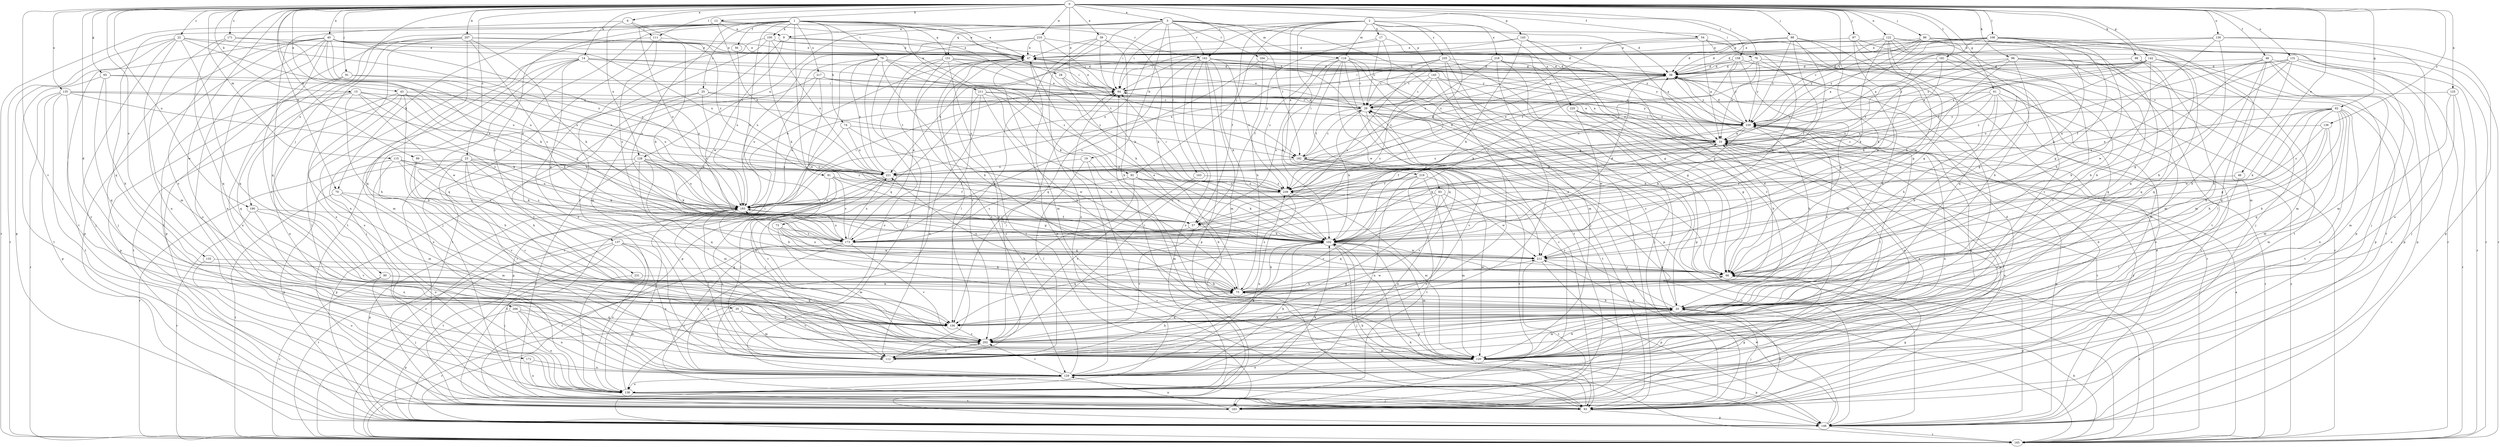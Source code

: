 strict digraph  {
0;
1;
2;
3;
6;
9;
10;
12;
14;
15;
17;
19;
20;
22;
23;
25;
28;
29;
35;
38;
39;
40;
43;
46;
47;
48;
54;
56;
57;
61;
62;
65;
66;
70;
73;
74;
75;
76;
79;
81;
83;
84;
86;
87;
88;
90;
91;
92;
93;
96;
98;
99;
100;
102;
108;
111;
112;
115;
116;
120;
122;
125;
128;
129;
130;
131;
133;
135;
136;
137;
138;
142;
143;
145;
148;
151;
156;
158;
162;
163;
164;
165;
171;
172;
173;
181;
182;
183;
190;
193;
202;
206;
207;
210;
211;
212;
217;
218;
219;
220;
221;
230;
231;
235;
239;
0 -> 3  [label=a];
0 -> 6  [label=a];
0 -> 12  [label=b];
0 -> 14  [label=b];
0 -> 15  [label=b];
0 -> 22  [label=c];
0 -> 23  [label=c];
0 -> 35  [label=d];
0 -> 39  [label=e];
0 -> 40  [label=e];
0 -> 43  [label=e];
0 -> 46  [label=e];
0 -> 48  [label=f];
0 -> 54  [label=f];
0 -> 61  [label=g];
0 -> 62  [label=g];
0 -> 65  [label=g];
0 -> 70  [label=h];
0 -> 76  [label=i];
0 -> 86  [label=j];
0 -> 87  [label=j];
0 -> 88  [label=j];
0 -> 90  [label=j];
0 -> 91  [label=j];
0 -> 96  [label=k];
0 -> 98  [label=k];
0 -> 99  [label=k];
0 -> 108  [label=l];
0 -> 111  [label=l];
0 -> 115  [label=m];
0 -> 122  [label=n];
0 -> 125  [label=n];
0 -> 130  [label=o];
0 -> 131  [label=o];
0 -> 133  [label=o];
0 -> 135  [label=o];
0 -> 136  [label=o];
0 -> 142  [label=p];
0 -> 143  [label=p];
0 -> 158  [label=r];
0 -> 162  [label=r];
0 -> 171  [label=s];
0 -> 172  [label=s];
0 -> 181  [label=t];
0 -> 182  [label=t];
0 -> 190  [label=u];
0 -> 202  [label=v];
0 -> 206  [label=w];
0 -> 207  [label=w];
0 -> 210  [label=w];
0 -> 230  [label=y];
1 -> 25  [label=c];
1 -> 28  [label=c];
1 -> 47  [label=e];
1 -> 56  [label=f];
1 -> 70  [label=h];
1 -> 73  [label=h];
1 -> 74  [label=h];
1 -> 76  [label=i];
1 -> 79  [label=i];
1 -> 81  [label=i];
1 -> 100  [label=k];
1 -> 137  [label=o];
1 -> 151  [label=q];
1 -> 162  [label=r];
1 -> 173  [label=s];
1 -> 190  [label=u];
1 -> 211  [label=w];
1 -> 217  [label=x];
1 -> 231  [label=z];
2 -> 17  [label=b];
2 -> 57  [label=f];
2 -> 83  [label=i];
2 -> 84  [label=i];
2 -> 92  [label=j];
2 -> 116  [label=m];
2 -> 145  [label=p];
2 -> 193  [label=u];
2 -> 218  [label=x];
2 -> 219  [label=x];
2 -> 220  [label=x];
2 -> 235  [label=z];
2 -> 239  [label=z];
3 -> 9  [label=a];
3 -> 19  [label=b];
3 -> 38  [label=d];
3 -> 66  [label=g];
3 -> 84  [label=i];
3 -> 116  [label=m];
3 -> 128  [label=n];
3 -> 151  [label=q];
3 -> 162  [label=r];
3 -> 163  [label=r];
3 -> 164  [label=r];
3 -> 173  [label=s];
3 -> 182  [label=t];
6 -> 111  [label=l];
6 -> 128  [label=n];
6 -> 156  [label=q];
6 -> 239  [label=z];
9 -> 47  [label=e];
9 -> 92  [label=j];
9 -> 120  [label=m];
9 -> 212  [label=w];
10 -> 47  [label=e];
10 -> 57  [label=f];
10 -> 84  [label=i];
10 -> 102  [label=k];
10 -> 138  [label=o];
10 -> 148  [label=p];
10 -> 182  [label=t];
10 -> 221  [label=x];
12 -> 9  [label=a];
12 -> 10  [label=a];
12 -> 47  [label=e];
12 -> 156  [label=q];
12 -> 165  [label=r];
12 -> 193  [label=u];
12 -> 221  [label=x];
14 -> 10  [label=a];
14 -> 38  [label=d];
14 -> 66  [label=g];
14 -> 93  [label=j];
14 -> 120  [label=m];
14 -> 138  [label=o];
14 -> 156  [label=q];
14 -> 182  [label=t];
14 -> 193  [label=u];
15 -> 29  [label=c];
15 -> 75  [label=h];
15 -> 112  [label=l];
15 -> 156  [label=q];
15 -> 173  [label=s];
15 -> 182  [label=t];
15 -> 193  [label=u];
15 -> 212  [label=w];
17 -> 29  [label=c];
17 -> 47  [label=e];
17 -> 57  [label=f];
17 -> 66  [label=g];
17 -> 93  [label=j];
19 -> 112  [label=l];
19 -> 120  [label=m];
19 -> 165  [label=r];
19 -> 221  [label=x];
20 -> 29  [label=c];
20 -> 75  [label=h];
20 -> 93  [label=j];
20 -> 120  [label=m];
20 -> 156  [label=q];
20 -> 230  [label=y];
20 -> 239  [label=z];
22 -> 47  [label=e];
22 -> 93  [label=j];
22 -> 129  [label=n];
22 -> 148  [label=p];
22 -> 156  [label=q];
22 -> 165  [label=r];
22 -> 193  [label=u];
22 -> 221  [label=x];
23 -> 75  [label=h];
23 -> 93  [label=j];
23 -> 102  [label=k];
23 -> 112  [label=l];
23 -> 148  [label=p];
23 -> 173  [label=s];
23 -> 202  [label=v];
23 -> 221  [label=x];
23 -> 239  [label=z];
25 -> 29  [label=c];
25 -> 57  [label=f];
25 -> 138  [label=o];
25 -> 202  [label=v];
25 -> 230  [label=y];
28 -> 10  [label=a];
28 -> 84  [label=i];
28 -> 102  [label=k];
29 -> 47  [label=e];
29 -> 102  [label=k];
29 -> 165  [label=r];
29 -> 182  [label=t];
29 -> 183  [label=t];
29 -> 202  [label=v];
29 -> 230  [label=y];
35 -> 120  [label=m];
35 -> 156  [label=q];
35 -> 165  [label=r];
35 -> 202  [label=v];
38 -> 84  [label=i];
38 -> 102  [label=k];
38 -> 165  [label=r];
38 -> 230  [label=y];
39 -> 20  [label=b];
39 -> 47  [label=e];
39 -> 84  [label=i];
39 -> 102  [label=k];
39 -> 138  [label=o];
39 -> 156  [label=q];
40 -> 47  [label=e];
40 -> 93  [label=j];
40 -> 102  [label=k];
40 -> 129  [label=n];
40 -> 138  [label=o];
40 -> 148  [label=p];
40 -> 183  [label=t];
40 -> 193  [label=u];
40 -> 202  [label=v];
40 -> 221  [label=x];
40 -> 230  [label=y];
40 -> 239  [label=z];
43 -> 20  [label=b];
43 -> 29  [label=c];
43 -> 57  [label=f];
43 -> 102  [label=k];
43 -> 112  [label=l];
43 -> 129  [label=n];
43 -> 183  [label=t];
46 -> 112  [label=l];
46 -> 239  [label=z];
47 -> 38  [label=d];
47 -> 112  [label=l];
47 -> 120  [label=m];
47 -> 193  [label=u];
47 -> 202  [label=v];
47 -> 230  [label=y];
48 -> 20  [label=b];
48 -> 38  [label=d];
48 -> 112  [label=l];
48 -> 120  [label=m];
48 -> 148  [label=p];
48 -> 183  [label=t];
48 -> 193  [label=u];
48 -> 212  [label=w];
54 -> 10  [label=a];
54 -> 47  [label=e];
54 -> 112  [label=l];
54 -> 120  [label=m];
54 -> 212  [label=w];
54 -> 221  [label=x];
56 -> 193  [label=u];
57 -> 102  [label=k];
57 -> 173  [label=s];
57 -> 202  [label=v];
61 -> 20  [label=b];
61 -> 29  [label=c];
61 -> 75  [label=h];
61 -> 138  [label=o];
61 -> 183  [label=t];
61 -> 221  [label=x];
61 -> 239  [label=z];
62 -> 20  [label=b];
62 -> 66  [label=g];
62 -> 75  [label=h];
62 -> 102  [label=k];
62 -> 120  [label=m];
62 -> 129  [label=n];
62 -> 156  [label=q];
62 -> 183  [label=t];
62 -> 212  [label=w];
62 -> 221  [label=x];
62 -> 230  [label=y];
65 -> 75  [label=h];
65 -> 84  [label=i];
65 -> 156  [label=q];
65 -> 183  [label=t];
65 -> 221  [label=x];
66 -> 75  [label=h];
66 -> 148  [label=p];
66 -> 165  [label=r];
66 -> 193  [label=u];
70 -> 120  [label=m];
70 -> 138  [label=o];
70 -> 165  [label=r];
70 -> 193  [label=u];
73 -> 20  [label=b];
73 -> 66  [label=g];
73 -> 75  [label=h];
73 -> 120  [label=m];
73 -> 173  [label=s];
74 -> 10  [label=a];
74 -> 148  [label=p];
74 -> 212  [label=w];
74 -> 221  [label=x];
75 -> 20  [label=b];
75 -> 38  [label=d];
75 -> 47  [label=e];
75 -> 66  [label=g];
75 -> 93  [label=j];
75 -> 102  [label=k];
75 -> 212  [label=w];
75 -> 221  [label=x];
75 -> 239  [label=z];
76 -> 10  [label=a];
76 -> 20  [label=b];
76 -> 38  [label=d];
76 -> 165  [label=r];
76 -> 221  [label=x];
76 -> 230  [label=y];
79 -> 38  [label=d];
79 -> 75  [label=h];
79 -> 102  [label=k];
79 -> 112  [label=l];
79 -> 156  [label=q];
79 -> 165  [label=r];
79 -> 221  [label=x];
79 -> 239  [label=z];
81 -> 20  [label=b];
81 -> 66  [label=g];
81 -> 112  [label=l];
81 -> 173  [label=s];
81 -> 239  [label=z];
83 -> 120  [label=m];
83 -> 129  [label=n];
83 -> 156  [label=q];
83 -> 193  [label=u];
83 -> 212  [label=w];
84 -> 29  [label=c];
84 -> 47  [label=e];
84 -> 193  [label=u];
86 -> 10  [label=a];
86 -> 20  [label=b];
86 -> 38  [label=d];
86 -> 47  [label=e];
86 -> 93  [label=j];
86 -> 156  [label=q];
86 -> 165  [label=r];
86 -> 230  [label=y];
86 -> 239  [label=z];
87 -> 47  [label=e];
87 -> 66  [label=g];
87 -> 93  [label=j];
87 -> 183  [label=t];
87 -> 212  [label=w];
88 -> 20  [label=b];
88 -> 38  [label=d];
88 -> 47  [label=e];
88 -> 57  [label=f];
88 -> 102  [label=k];
88 -> 173  [label=s];
88 -> 230  [label=y];
90 -> 75  [label=h];
90 -> 93  [label=j];
90 -> 156  [label=q];
90 -> 165  [label=r];
91 -> 84  [label=i];
91 -> 129  [label=n];
91 -> 148  [label=p];
91 -> 193  [label=u];
92 -> 20  [label=b];
92 -> 102  [label=k];
92 -> 173  [label=s];
92 -> 202  [label=v];
92 -> 239  [label=z];
93 -> 10  [label=a];
93 -> 20  [label=b];
93 -> 47  [label=e];
93 -> 66  [label=g];
93 -> 102  [label=k];
93 -> 148  [label=p];
96 -> 38  [label=d];
96 -> 66  [label=g];
96 -> 102  [label=k];
96 -> 148  [label=p];
96 -> 156  [label=q];
96 -> 183  [label=t];
96 -> 230  [label=y];
98 -> 38  [label=d];
98 -> 120  [label=m];
98 -> 156  [label=q];
99 -> 75  [label=h];
99 -> 202  [label=v];
99 -> 221  [label=x];
100 -> 38  [label=d];
100 -> 47  [label=e];
100 -> 102  [label=k];
100 -> 112  [label=l];
100 -> 138  [label=o];
100 -> 221  [label=x];
102 -> 10  [label=a];
102 -> 38  [label=d];
102 -> 93  [label=j];
102 -> 120  [label=m];
102 -> 148  [label=p];
102 -> 156  [label=q];
102 -> 212  [label=w];
108 -> 10  [label=a];
108 -> 20  [label=b];
108 -> 29  [label=c];
108 -> 38  [label=d];
108 -> 47  [label=e];
108 -> 66  [label=g];
108 -> 75  [label=h];
108 -> 84  [label=i];
108 -> 102  [label=k];
108 -> 120  [label=m];
108 -> 165  [label=r];
108 -> 239  [label=z];
111 -> 47  [label=e];
111 -> 93  [label=j];
111 -> 102  [label=k];
111 -> 173  [label=s];
111 -> 183  [label=t];
112 -> 75  [label=h];
112 -> 84  [label=i];
112 -> 102  [label=k];
112 -> 193  [label=u];
112 -> 202  [label=v];
115 -> 102  [label=k];
115 -> 120  [label=m];
115 -> 165  [label=r];
115 -> 173  [label=s];
115 -> 193  [label=u];
115 -> 221  [label=x];
116 -> 20  [label=b];
116 -> 29  [label=c];
116 -> 38  [label=d];
116 -> 102  [label=k];
116 -> 148  [label=p];
116 -> 156  [label=q];
116 -> 173  [label=s];
116 -> 183  [label=t];
116 -> 212  [label=w];
116 -> 239  [label=z];
120 -> 10  [label=a];
120 -> 20  [label=b];
120 -> 38  [label=d];
120 -> 84  [label=i];
120 -> 93  [label=j];
120 -> 129  [label=n];
120 -> 148  [label=p];
122 -> 47  [label=e];
122 -> 66  [label=g];
122 -> 102  [label=k];
122 -> 148  [label=p];
122 -> 156  [label=q];
122 -> 165  [label=r];
122 -> 202  [label=v];
122 -> 212  [label=w];
122 -> 239  [label=z];
125 -> 29  [label=c];
125 -> 120  [label=m];
125 -> 138  [label=o];
125 -> 165  [label=r];
128 -> 57  [label=f];
128 -> 93  [label=j];
128 -> 102  [label=k];
128 -> 120  [label=m];
128 -> 148  [label=p];
128 -> 156  [label=q];
128 -> 193  [label=u];
128 -> 221  [label=x];
129 -> 10  [label=a];
129 -> 29  [label=c];
129 -> 47  [label=e];
129 -> 84  [label=i];
129 -> 102  [label=k];
129 -> 138  [label=o];
129 -> 165  [label=r];
129 -> 202  [label=v];
129 -> 230  [label=y];
130 -> 20  [label=b];
130 -> 47  [label=e];
130 -> 57  [label=f];
130 -> 138  [label=o];
130 -> 148  [label=p];
130 -> 230  [label=y];
131 -> 10  [label=a];
131 -> 20  [label=b];
131 -> 38  [label=d];
131 -> 66  [label=g];
131 -> 93  [label=j];
131 -> 165  [label=r];
131 -> 173  [label=s];
133 -> 66  [label=g];
133 -> 138  [label=o];
135 -> 29  [label=c];
135 -> 102  [label=k];
135 -> 148  [label=p];
135 -> 165  [label=r];
135 -> 183  [label=t];
135 -> 202  [label=v];
135 -> 221  [label=x];
136 -> 10  [label=a];
136 -> 66  [label=g];
136 -> 75  [label=h];
136 -> 120  [label=m];
136 -> 239  [label=z];
137 -> 93  [label=j];
137 -> 112  [label=l];
137 -> 129  [label=n];
137 -> 138  [label=o];
137 -> 165  [label=r];
137 -> 183  [label=t];
137 -> 212  [label=w];
138 -> 10  [label=a];
138 -> 93  [label=j];
138 -> 102  [label=k];
138 -> 183  [label=t];
138 -> 193  [label=u];
142 -> 10  [label=a];
142 -> 38  [label=d];
142 -> 75  [label=h];
142 -> 120  [label=m];
142 -> 148  [label=p];
142 -> 156  [label=q];
142 -> 221  [label=x];
142 -> 230  [label=y];
142 -> 239  [label=z];
143 -> 10  [label=a];
143 -> 47  [label=e];
143 -> 66  [label=g];
143 -> 84  [label=i];
143 -> 102  [label=k];
143 -> 202  [label=v];
145 -> 29  [label=c];
145 -> 66  [label=g];
145 -> 84  [label=i];
145 -> 93  [label=j];
145 -> 112  [label=l];
145 -> 173  [label=s];
148 -> 29  [label=c];
148 -> 38  [label=d];
148 -> 165  [label=r];
148 -> 212  [label=w];
148 -> 230  [label=y];
151 -> 38  [label=d];
151 -> 84  [label=i];
151 -> 112  [label=l];
151 -> 129  [label=n];
151 -> 138  [label=o];
151 -> 183  [label=t];
151 -> 239  [label=z];
156 -> 20  [label=b];
156 -> 202  [label=v];
158 -> 29  [label=c];
158 -> 38  [label=d];
158 -> 66  [label=g];
158 -> 129  [label=n];
158 -> 193  [label=u];
158 -> 230  [label=y];
162 -> 38  [label=d];
162 -> 66  [label=g];
162 -> 102  [label=k];
162 -> 120  [label=m];
162 -> 138  [label=o];
162 -> 148  [label=p];
162 -> 156  [label=q];
162 -> 202  [label=v];
162 -> 221  [label=x];
162 -> 239  [label=z];
163 -> 202  [label=v];
163 -> 239  [label=z];
164 -> 38  [label=d];
164 -> 75  [label=h];
164 -> 173  [label=s];
165 -> 10  [label=a];
165 -> 20  [label=b];
165 -> 102  [label=k];
165 -> 230  [label=y];
171 -> 47  [label=e];
171 -> 120  [label=m];
171 -> 156  [label=q];
171 -> 193  [label=u];
172 -> 129  [label=n];
172 -> 138  [label=o];
173 -> 47  [label=e];
173 -> 93  [label=j];
173 -> 129  [label=n];
173 -> 183  [label=t];
173 -> 193  [label=u];
173 -> 202  [label=v];
173 -> 221  [label=x];
181 -> 38  [label=d];
181 -> 102  [label=k];
181 -> 120  [label=m];
181 -> 193  [label=u];
181 -> 202  [label=v];
182 -> 29  [label=c];
182 -> 38  [label=d];
182 -> 93  [label=j];
182 -> 165  [label=r];
182 -> 183  [label=t];
182 -> 202  [label=v];
182 -> 221  [label=x];
183 -> 38  [label=d];
183 -> 66  [label=g];
183 -> 129  [label=n];
190 -> 57  [label=f];
190 -> 129  [label=n];
190 -> 165  [label=r];
190 -> 202  [label=v];
193 -> 57  [label=f];
193 -> 75  [label=h];
193 -> 84  [label=i];
193 -> 112  [label=l];
193 -> 148  [label=p];
193 -> 183  [label=t];
202 -> 112  [label=l];
202 -> 120  [label=m];
206 -> 120  [label=m];
206 -> 129  [label=n];
206 -> 138  [label=o];
206 -> 148  [label=p];
206 -> 156  [label=q];
207 -> 47  [label=e];
207 -> 102  [label=k];
207 -> 129  [label=n];
207 -> 138  [label=o];
207 -> 148  [label=p];
207 -> 156  [label=q];
207 -> 173  [label=s];
207 -> 230  [label=y];
210 -> 47  [label=e];
210 -> 84  [label=i];
210 -> 93  [label=j];
210 -> 102  [label=k];
210 -> 193  [label=u];
210 -> 230  [label=y];
211 -> 20  [label=b];
211 -> 29  [label=c];
211 -> 75  [label=h];
211 -> 129  [label=n];
211 -> 148  [label=p];
211 -> 230  [label=y];
212 -> 66  [label=g];
212 -> 148  [label=p];
212 -> 183  [label=t];
217 -> 10  [label=a];
217 -> 84  [label=i];
217 -> 183  [label=t];
217 -> 193  [label=u];
217 -> 212  [label=w];
218 -> 29  [label=c];
218 -> 38  [label=d];
218 -> 93  [label=j];
218 -> 112  [label=l];
218 -> 120  [label=m];
218 -> 239  [label=z];
219 -> 120  [label=m];
219 -> 129  [label=n];
219 -> 138  [label=o];
219 -> 183  [label=t];
219 -> 202  [label=v];
219 -> 239  [label=z];
220 -> 20  [label=b];
220 -> 66  [label=g];
220 -> 165  [label=r];
220 -> 212  [label=w];
220 -> 230  [label=y];
221 -> 38  [label=d];
221 -> 112  [label=l];
221 -> 165  [label=r];
221 -> 202  [label=v];
221 -> 239  [label=z];
230 -> 10  [label=a];
230 -> 38  [label=d];
230 -> 57  [label=f];
230 -> 75  [label=h];
230 -> 102  [label=k];
230 -> 112  [label=l];
230 -> 138  [label=o];
230 -> 165  [label=r];
230 -> 193  [label=u];
231 -> 75  [label=h];
231 -> 138  [label=o];
235 -> 38  [label=d];
235 -> 84  [label=i];
235 -> 93  [label=j];
235 -> 120  [label=m];
235 -> 148  [label=p];
235 -> 173  [label=s];
235 -> 221  [label=x];
239 -> 84  [label=i];
239 -> 120  [label=m];
239 -> 129  [label=n];
239 -> 193  [label=u];
}
